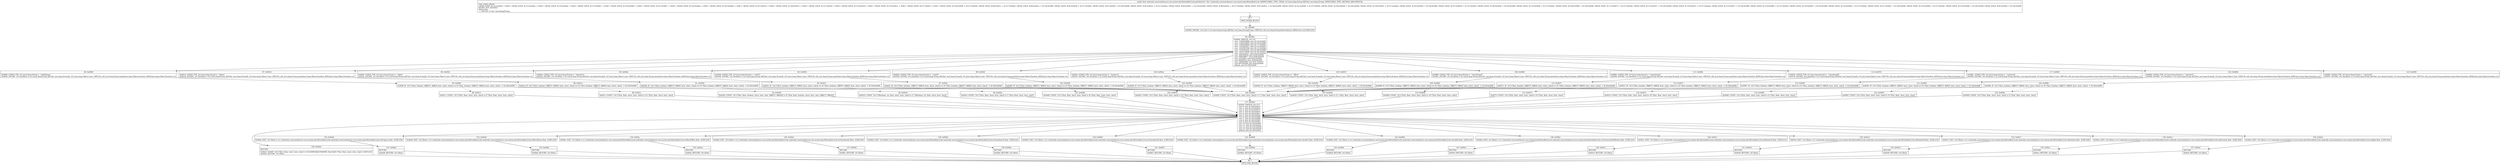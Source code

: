 digraph "CFG forandroidx.constraintlayout.core.motion.key.MotionKeyCycle.getValue(Ljava\/lang\/String;)F" {
Node_79 [shape=record,label="{79\:\ ?|MTH_ENTER_BLOCK\l}"];
Node_81 [shape=record,label="{81\:\ 0x0000|0x0000: INVOKE  (r0 I:int) = (r2 I:java.lang.String A[D('key' java.lang.String)]) type: VIRTUAL call: java.lang.String.hashCode():int A[MD:():int (c)] (LINE:202)\l}"];
Node_82 [shape=record,label="{82\:\ 0x0004|0x0004: SWITCH  (r0 I:??)\l case \-1249320806: goto B:123:0x0095\l case \-1249320805: goto B:120:0x008b\l case \-1249320804: goto B:117:0x0081\l case \-1225497657: goto B:114:0x0076\l case \-1225497656: goto B:111:0x006b\l case \-1225497655: goto B:108:0x0060\l case \-1019779949: goto B:105:0x0055\l case \-1001078227: goto B:102:0x004a\l case \-908189618: goto B:99:0x0040\l case \-908189617: goto B:96:0x0036\l case \-4379043: goto B:93:0x002b\l case 92909918: goto B:90:0x0020\l case 106629499: goto B:87:0x0014\l case 803192288: goto B:84:0x0009\l default: goto B:126:0x009f \l}"];
Node_84 [shape=record,label="{84\:\ 0x0009|0x0009: CONST_STR  (r0 I:java.lang.String) =  \"pathRotate\" \l0x000b: INVOKE  (r0 I:boolean) = (r2 I:java.lang.String A[D('key' java.lang.String)]), (r0 I:java.lang.Object) type: VIRTUAL call: java.lang.String.equals(java.lang.Object):boolean A[MD:(java.lang.Object):boolean (c)]\l}"];
Node_85 [shape=record,label="{85\:\ 0x000f|0x000f: IF  (r0 I:??[int, boolean, OBJECT, ARRAY, byte, short, char]) == (0 ??[int, boolean, OBJECT, ARRAY, byte, short, char])  \-\> B:126:0x009f \l}"];
Node_86 [shape=record,label="{86\:\ 0x0011|0x0011: CONST  (r0 I:??[int, float, short, byte, char]) = (5 ??[int, float, short, byte, char]) \l}"];
Node_127 [shape=record,label="{127\:\ 0x00a0|0x00a0: SWITCH  (r0 I:??)\l case 0: goto B:156:0x00cd\l case 1: goto B:154:0x00ca\l case 2: goto B:152:0x00c7\l case 3: goto B:150:0x00c4\l case 4: goto B:148:0x00c1\l case 5: goto B:146:0x00be\l case 6: goto B:144:0x00bb\l case 7: goto B:142:0x00b8\l case 8: goto B:140:0x00b5\l case 9: goto B:138:0x00b2\l case 10: goto B:136:0x00af\l case 11: goto B:134:0x00ac\l case 12: goto B:132:0x00a9\l case 13: goto B:130:0x00a6\l default: goto B:128:0x00a3 \l}"];
Node_128 [shape=record,label="{128\:\ 0x00a3|RETURN\l|0x00a3: CONST  (r0 I:??[int, float, short, byte, char]) = (2143289344(0x7fc00000, float:NaN) ??[int, float, short, byte, char])  (LINE:232)\l0x00a5: RETURN  (r0 I:float) \l}"];
Node_80 [shape=record,label="{80\:\ ?|MTH_EXIT_BLOCK\l}"];
Node_130 [shape=record,label="{130\:\ 0x00a6|0x00a6: IGET  (r0 I:float) = (r1 I:androidx.constraintlayout.core.motion.key.MotionKeyCycle) androidx.constraintlayout.core.motion.key.MotionKeyCycle.mProgress float  (LINE:230)\l}"];
Node_131 [shape=record,label="{131\:\ 0x00a8|RETURN\l|0x00a8: RETURN  (r0 I:float) \l}"];
Node_132 [shape=record,label="{132\:\ 0x00a9|0x00a9: IGET  (r0 I:float) = (r1 I:androidx.constraintlayout.core.motion.key.MotionKeyCycle) androidx.constraintlayout.core.motion.key.MotionKeyCycle.mWavePhase float  (LINE:228)\l}"];
Node_133 [shape=record,label="{133\:\ 0x00ab|RETURN\l|0x00ab: RETURN  (r0 I:float) \l}"];
Node_134 [shape=record,label="{134\:\ 0x00ac|0x00ac: IGET  (r0 I:float) = (r1 I:androidx.constraintlayout.core.motion.key.MotionKeyCycle) androidx.constraintlayout.core.motion.key.MotionKeyCycle.mWaveOffset float  (LINE:226)\l}"];
Node_135 [shape=record,label="{135\:\ 0x00ae|RETURN\l|0x00ae: RETURN  (r0 I:float) \l}"];
Node_136 [shape=record,label="{136\:\ 0x00af|0x00af: IGET  (r0 I:float) = (r1 I:androidx.constraintlayout.core.motion.key.MotionKeyCycle) androidx.constraintlayout.core.motion.key.MotionKeyCycle.mTranslationZ float  (LINE:224)\l}"];
Node_137 [shape=record,label="{137\:\ 0x00b1|RETURN\l|0x00b1: RETURN  (r0 I:float) \l}"];
Node_138 [shape=record,label="{138\:\ 0x00b2|0x00b2: IGET  (r0 I:float) = (r1 I:androidx.constraintlayout.core.motion.key.MotionKeyCycle) androidx.constraintlayout.core.motion.key.MotionKeyCycle.mTranslationY float  (LINE:222)\l}"];
Node_139 [shape=record,label="{139\:\ 0x00b4|RETURN\l|0x00b4: RETURN  (r0 I:float) \l}"];
Node_140 [shape=record,label="{140\:\ 0x00b5|0x00b5: IGET  (r0 I:float) = (r1 I:androidx.constraintlayout.core.motion.key.MotionKeyCycle) androidx.constraintlayout.core.motion.key.MotionKeyCycle.mTranslationX float  (LINE:220)\l}"];
Node_141 [shape=record,label="{141\:\ 0x00b7|RETURN\l|0x00b7: RETURN  (r0 I:float) \l}"];
Node_142 [shape=record,label="{142\:\ 0x00b8|0x00b8: IGET  (r0 I:float) = (r1 I:androidx.constraintlayout.core.motion.key.MotionKeyCycle) androidx.constraintlayout.core.motion.key.MotionKeyCycle.mScaleY float  (LINE:218)\l}"];
Node_143 [shape=record,label="{143\:\ 0x00ba|RETURN\l|0x00ba: RETURN  (r0 I:float) \l}"];
Node_144 [shape=record,label="{144\:\ 0x00bb|0x00bb: IGET  (r0 I:float) = (r1 I:androidx.constraintlayout.core.motion.key.MotionKeyCycle) androidx.constraintlayout.core.motion.key.MotionKeyCycle.mScaleX float  (LINE:216)\l}"];
Node_145 [shape=record,label="{145\:\ 0x00bd|RETURN\l|0x00bd: RETURN  (r0 I:float) \l}"];
Node_146 [shape=record,label="{146\:\ 0x00be|0x00be: IGET  (r0 I:float) = (r1 I:androidx.constraintlayout.core.motion.key.MotionKeyCycle) androidx.constraintlayout.core.motion.key.MotionKeyCycle.mTransitionPathRotate float  (LINE:214)\l}"];
Node_147 [shape=record,label="{147\:\ 0x00c0|RETURN\l|0x00c0: RETURN  (r0 I:float) \l}"];
Node_148 [shape=record,label="{148\:\ 0x00c1|0x00c1: IGET  (r0 I:float) = (r1 I:androidx.constraintlayout.core.motion.key.MotionKeyCycle) androidx.constraintlayout.core.motion.key.MotionKeyCycle.mRotationY float  (LINE:212)\l}"];
Node_149 [shape=record,label="{149\:\ 0x00c3|RETURN\l|0x00c3: RETURN  (r0 I:float) \l}"];
Node_150 [shape=record,label="{150\:\ 0x00c4|0x00c4: IGET  (r0 I:float) = (r1 I:androidx.constraintlayout.core.motion.key.MotionKeyCycle) androidx.constraintlayout.core.motion.key.MotionKeyCycle.mRotationX float  (LINE:210)\l}"];
Node_151 [shape=record,label="{151\:\ 0x00c6|RETURN\l|0x00c6: RETURN  (r0 I:float) \l}"];
Node_152 [shape=record,label="{152\:\ 0x00c7|0x00c7: IGET  (r0 I:float) = (r1 I:androidx.constraintlayout.core.motion.key.MotionKeyCycle) androidx.constraintlayout.core.motion.key.MotionKeyCycle.mRotation float  (LINE:208)\l}"];
Node_153 [shape=record,label="{153\:\ 0x00c9|RETURN\l|0x00c9: RETURN  (r0 I:float) \l}"];
Node_154 [shape=record,label="{154\:\ 0x00ca|0x00ca: IGET  (r0 I:float) = (r1 I:androidx.constraintlayout.core.motion.key.MotionKeyCycle) androidx.constraintlayout.core.motion.key.MotionKeyCycle.mElevation float  (LINE:206)\l}"];
Node_155 [shape=record,label="{155\:\ 0x00cc|RETURN\l|0x00cc: RETURN  (r0 I:float) \l}"];
Node_156 [shape=record,label="{156\:\ 0x00cd|0x00cd: IGET  (r0 I:float) = (r1 I:androidx.constraintlayout.core.motion.key.MotionKeyCycle) androidx.constraintlayout.core.motion.key.MotionKeyCycle.mAlpha float  (LINE:204)\l}"];
Node_157 [shape=record,label="{157\:\ 0x00cf|RETURN\l|0x00cf: RETURN  (r0 I:float) \l}"];
Node_87 [shape=record,label="{87\:\ 0x0014|0x0014: CONST_STR  (r0 I:java.lang.String) =  \"phase\" \l0x0016: INVOKE  (r0 I:boolean) = (r2 I:java.lang.String A[D('key' java.lang.String)]), (r0 I:java.lang.Object) type: VIRTUAL call: java.lang.String.equals(java.lang.Object):boolean A[MD:(java.lang.Object):boolean (c)]\l}"];
Node_88 [shape=record,label="{88\:\ 0x001a|0x001a: IF  (r0 I:??[int, boolean, OBJECT, ARRAY, byte, short, char]) == (0 ??[int, boolean, OBJECT, ARRAY, byte, short, char])  \-\> B:126:0x009f \l}"];
Node_89 [shape=record,label="{89\:\ 0x001c|0x001c: CONST  (r0 I:??[int, float, short, byte, char]) = (12 ??[int, float, short, byte, char]) \l}"];
Node_90 [shape=record,label="{90\:\ 0x0020|0x0020: CONST_STR  (r0 I:java.lang.String) =  \"alpha\" \l0x0022: INVOKE  (r0 I:boolean) = (r2 I:java.lang.String A[D('key' java.lang.String)]), (r0 I:java.lang.Object) type: VIRTUAL call: java.lang.String.equals(java.lang.Object):boolean A[MD:(java.lang.Object):boolean (c)]\l}"];
Node_91 [shape=record,label="{91\:\ 0x0026|0x0026: IF  (r0 I:??[int, boolean, OBJECT, ARRAY, byte, short, char]) == (0 ??[int, boolean, OBJECT, ARRAY, byte, short, char])  \-\> B:126:0x009f \l}"];
Node_92 [shape=record,label="{92\:\ 0x0028|0x0028: CONST  (r0 I:??[int, float, boolean, short, byte, char, OBJECT, ARRAY]) = (0 ??[int, float, boolean, short, byte, char, OBJECT, ARRAY]) \l}"];
Node_93 [shape=record,label="{93\:\ 0x002b|0x002b: CONST_STR  (r0 I:java.lang.String) =  \"elevation\" \l0x002d: INVOKE  (r0 I:boolean) = (r2 I:java.lang.String A[D('key' java.lang.String)]), (r0 I:java.lang.Object) type: VIRTUAL call: java.lang.String.equals(java.lang.Object):boolean A[MD:(java.lang.Object):boolean (c)]\l}"];
Node_94 [shape=record,label="{94\:\ 0x0031|0x0031: IF  (r0 I:??[int, boolean, OBJECT, ARRAY, byte, short, char]) == (0 ??[int, boolean, OBJECT, ARRAY, byte, short, char])  \-\> B:126:0x009f \l}"];
Node_95 [shape=record,label="{95\:\ 0x0033|0x0033: CONST  (r0 I:??[boolean, int, float, short, byte, char]) = (1 ??[boolean, int, float, short, byte, char]) \l}"];
Node_96 [shape=record,label="{96\:\ 0x0036|0x0036: CONST_STR  (r0 I:java.lang.String) =  \"scaleY\" \l0x0038: INVOKE  (r0 I:boolean) = (r2 I:java.lang.String A[D('key' java.lang.String)]), (r0 I:java.lang.Object) type: VIRTUAL call: java.lang.String.equals(java.lang.Object):boolean A[MD:(java.lang.Object):boolean (c)]\l}"];
Node_97 [shape=record,label="{97\:\ 0x003c|0x003c: IF  (r0 I:??[int, boolean, OBJECT, ARRAY, byte, short, char]) == (0 ??[int, boolean, OBJECT, ARRAY, byte, short, char])  \-\> B:126:0x009f \l}"];
Node_98 [shape=record,label="{98\:\ 0x003e|0x003e: CONST  (r0 I:??[int, float, short, byte, char]) = (7 ??[int, float, short, byte, char]) \l}"];
Node_99 [shape=record,label="{99\:\ 0x0040|0x0040: CONST_STR  (r0 I:java.lang.String) =  \"scaleX\" \l0x0042: INVOKE  (r0 I:boolean) = (r2 I:java.lang.String A[D('key' java.lang.String)]), (r0 I:java.lang.Object) type: VIRTUAL call: java.lang.String.equals(java.lang.Object):boolean A[MD:(java.lang.Object):boolean (c)]\l}"];
Node_100 [shape=record,label="{100\:\ 0x0046|0x0046: IF  (r0 I:??[int, boolean, OBJECT, ARRAY, byte, short, char]) == (0 ??[int, boolean, OBJECT, ARRAY, byte, short, char])  \-\> B:126:0x009f \l}"];
Node_101 [shape=record,label="{101\:\ 0x0048|0x0048: CONST  (r0 I:??[int, float, short, byte, char]) = (6 ??[int, float, short, byte, char]) \l}"];
Node_102 [shape=record,label="{102\:\ 0x004a|0x004a: CONST_STR  (r0 I:java.lang.String) =  \"progress\" \l0x004c: INVOKE  (r0 I:boolean) = (r2 I:java.lang.String A[D('key' java.lang.String)]), (r0 I:java.lang.Object) type: VIRTUAL call: java.lang.String.equals(java.lang.Object):boolean A[MD:(java.lang.Object):boolean (c)]\l}"];
Node_103 [shape=record,label="{103\:\ 0x0050|0x0050: IF  (r0 I:??[int, boolean, OBJECT, ARRAY, byte, short, char]) == (0 ??[int, boolean, OBJECT, ARRAY, byte, short, char])  \-\> B:126:0x009f \l}"];
Node_104 [shape=record,label="{104\:\ 0x0052|0x0052: CONST  (r0 I:??[int, float, short, byte, char]) = (13 ??[int, float, short, byte, char]) \l}"];
Node_105 [shape=record,label="{105\:\ 0x0055|0x0055: CONST_STR  (r0 I:java.lang.String) =  \"offset\" \l0x0057: INVOKE  (r0 I:boolean) = (r2 I:java.lang.String A[D('key' java.lang.String)]), (r0 I:java.lang.Object) type: VIRTUAL call: java.lang.String.equals(java.lang.Object):boolean A[MD:(java.lang.Object):boolean (c)]\l}"];
Node_106 [shape=record,label="{106\:\ 0x005b|0x005b: IF  (r0 I:??[int, boolean, OBJECT, ARRAY, byte, short, char]) == (0 ??[int, boolean, OBJECT, ARRAY, byte, short, char])  \-\> B:126:0x009f \l}"];
Node_107 [shape=record,label="{107\:\ 0x005d|0x005d: CONST  (r0 I:??[int, float, short, byte, char]) = (11 ??[int, float, short, byte, char]) \l}"];
Node_108 [shape=record,label="{108\:\ 0x0060|0x0060: CONST_STR  (r0 I:java.lang.String) =  \"translationZ\" \l0x0062: INVOKE  (r0 I:boolean) = (r2 I:java.lang.String A[D('key' java.lang.String)]), (r0 I:java.lang.Object) type: VIRTUAL call: java.lang.String.equals(java.lang.Object):boolean A[MD:(java.lang.Object):boolean (c)]\l}"];
Node_109 [shape=record,label="{109\:\ 0x0066|0x0066: IF  (r0 I:??[int, boolean, OBJECT, ARRAY, byte, short, char]) == (0 ??[int, boolean, OBJECT, ARRAY, byte, short, char])  \-\> B:126:0x009f \l}"];
Node_110 [shape=record,label="{110\:\ 0x0068|0x0068: CONST  (r0 I:??[int, float, short, byte, char]) = (10 ??[int, float, short, byte, char]) \l}"];
Node_111 [shape=record,label="{111\:\ 0x006b|0x006b: CONST_STR  (r0 I:java.lang.String) =  \"translationY\" \l0x006d: INVOKE  (r0 I:boolean) = (r2 I:java.lang.String A[D('key' java.lang.String)]), (r0 I:java.lang.Object) type: VIRTUAL call: java.lang.String.equals(java.lang.Object):boolean A[MD:(java.lang.Object):boolean (c)]\l}"];
Node_112 [shape=record,label="{112\:\ 0x0071|0x0071: IF  (r0 I:??[int, boolean, OBJECT, ARRAY, byte, short, char]) == (0 ??[int, boolean, OBJECT, ARRAY, byte, short, char])  \-\> B:126:0x009f \l}"];
Node_113 [shape=record,label="{113\:\ 0x0073|0x0073: CONST  (r0 I:??[int, float, short, byte, char]) = (9 ??[int, float, short, byte, char]) \l}"];
Node_114 [shape=record,label="{114\:\ 0x0076|0x0076: CONST_STR  (r0 I:java.lang.String) =  \"translationX\" \l0x0078: INVOKE  (r0 I:boolean) = (r2 I:java.lang.String A[D('key' java.lang.String)]), (r0 I:java.lang.Object) type: VIRTUAL call: java.lang.String.equals(java.lang.Object):boolean A[MD:(java.lang.Object):boolean (c)]\l}"];
Node_115 [shape=record,label="{115\:\ 0x007c|0x007c: IF  (r0 I:??[int, boolean, OBJECT, ARRAY, byte, short, char]) == (0 ??[int, boolean, OBJECT, ARRAY, byte, short, char])  \-\> B:126:0x009f \l}"];
Node_116 [shape=record,label="{116\:\ 0x007e|0x007e: CONST  (r0 I:??[int, float, short, byte, char]) = (8 ??[int, float, short, byte, char]) \l}"];
Node_117 [shape=record,label="{117\:\ 0x0081|0x0081: CONST_STR  (r0 I:java.lang.String) =  \"rotationZ\" \l0x0083: INVOKE  (r0 I:boolean) = (r2 I:java.lang.String A[D('key' java.lang.String)]), (r0 I:java.lang.Object) type: VIRTUAL call: java.lang.String.equals(java.lang.Object):boolean A[MD:(java.lang.Object):boolean (c)]\l}"];
Node_118 [shape=record,label="{118\:\ 0x0087|0x0087: IF  (r0 I:??[int, boolean, OBJECT, ARRAY, byte, short, char]) == (0 ??[int, boolean, OBJECT, ARRAY, byte, short, char])  \-\> B:126:0x009f \l}"];
Node_119 [shape=record,label="{119\:\ 0x0089|0x0089: CONST  (r0 I:??[int, float, short, byte, char]) = (2 ??[int, float, short, byte, char]) \l}"];
Node_120 [shape=record,label="{120\:\ 0x008b|0x008b: CONST_STR  (r0 I:java.lang.String) =  \"rotationY\" \l0x008d: INVOKE  (r0 I:boolean) = (r2 I:java.lang.String A[D('key' java.lang.String)]), (r0 I:java.lang.Object) type: VIRTUAL call: java.lang.String.equals(java.lang.Object):boolean A[MD:(java.lang.Object):boolean (c)]\l}"];
Node_121 [shape=record,label="{121\:\ 0x0091|0x0091: IF  (r0 I:??[int, boolean, OBJECT, ARRAY, byte, short, char]) == (0 ??[int, boolean, OBJECT, ARRAY, byte, short, char])  \-\> B:126:0x009f \l}"];
Node_122 [shape=record,label="{122\:\ 0x0093|0x0093: CONST  (r0 I:??[int, float, short, byte, char]) = (4 ??[int, float, short, byte, char]) \l}"];
Node_123 [shape=record,label="{123\:\ 0x0095|0x0095: CONST_STR  (r0 I:java.lang.String) =  \"rotationX\" \l0x0097: INVOKE  (r0 I:boolean) = (r2 I:java.lang.String A[D('key' java.lang.String)]), (r0 I:java.lang.Object) type: VIRTUAL call: java.lang.String.equals(java.lang.Object):boolean A[MD:(java.lang.Object):boolean (c)]\l}"];
Node_124 [shape=record,label="{124\:\ 0x009b|0x009b: IF  (r0 I:??[int, boolean, OBJECT, ARRAY, byte, short, char]) == (0 ??[int, boolean, OBJECT, ARRAY, byte, short, char])  \-\> B:126:0x009f \l}"];
Node_125 [shape=record,label="{125\:\ 0x009d|0x009d: CONST  (r0 I:??[int, float, short, byte, char]) = (3 ??[int, float, short, byte, char]) \l}"];
Node_126 [shape=record,label="{126\:\ 0x009f|0x009f: CONST  (r0 I:??[int, float, short, byte, char]) = (\-1 ??[int, float, short, byte, char]) \l}"];
MethodNode[shape=record,label="{public float androidx.constraintlayout.core.motion.key.MotionKeyCycle.getValue((r1 'this' I:androidx.constraintlayout.core.motion.key.MotionKeyCycle A[IMMUTABLE_TYPE, THIS]), (r2 I:java.lang.String A[D('key' java.lang.String), IMMUTABLE_TYPE, METHOD_ARGUMENT]))  | USE_LINES_HINTS\lCROSS_EDGE: B:131:0x00a8 \-\> B:80:?, CROSS_EDGE: B:133:0x00ab \-\> B:80:?, CROSS_EDGE: B:135:0x00ae \-\> B:80:?, CROSS_EDGE: B:137:0x00b1 \-\> B:80:?, CROSS_EDGE: B:139:0x00b4 \-\> B:80:?, CROSS_EDGE: B:141:0x00b7 \-\> B:80:?, CROSS_EDGE: B:143:0x00ba \-\> B:80:?, CROSS_EDGE: B:145:0x00bd \-\> B:80:?, CROSS_EDGE: B:147:0x00c0 \-\> B:80:?, CROSS_EDGE: B:149:0x00c3 \-\> B:80:?, CROSS_EDGE: B:151:0x00c6 \-\> B:80:?, CROSS_EDGE: B:153:0x00c9 \-\> B:80:?, CROSS_EDGE: B:155:0x00cc \-\> B:80:?, CROSS_EDGE: B:157:0x00cf \-\> B:80:?, CROSS_EDGE: B:126:0x009f \-\> B:127:0x00a0, CROSS_EDGE: B:89:0x001c \-\> B:127:0x00a0, CROSS_EDGE: B:88:0x001a \-\> B:126:0x009f, CROSS_EDGE: B:92:0x0028 \-\> B:127:0x00a0, CROSS_EDGE: B:91:0x0026 \-\> B:126:0x009f, CROSS_EDGE: B:95:0x0033 \-\> B:127:0x00a0, CROSS_EDGE: B:94:0x0031 \-\> B:126:0x009f, CROSS_EDGE: B:98:0x003e \-\> B:127:0x00a0, CROSS_EDGE: B:97:0x003c \-\> B:126:0x009f, CROSS_EDGE: B:101:0x0048 \-\> B:127:0x00a0, CROSS_EDGE: B:100:0x0046 \-\> B:126:0x009f, CROSS_EDGE: B:104:0x0052 \-\> B:127:0x00a0, CROSS_EDGE: B:103:0x0050 \-\> B:126:0x009f, CROSS_EDGE: B:107:0x005d \-\> B:127:0x00a0, CROSS_EDGE: B:106:0x005b \-\> B:126:0x009f, CROSS_EDGE: B:110:0x0068 \-\> B:127:0x00a0, CROSS_EDGE: B:109:0x0066 \-\> B:126:0x009f, CROSS_EDGE: B:113:0x0073 \-\> B:127:0x00a0, CROSS_EDGE: B:112:0x0071 \-\> B:126:0x009f, CROSS_EDGE: B:116:0x007e \-\> B:127:0x00a0, CROSS_EDGE: B:115:0x007c \-\> B:126:0x009f, CROSS_EDGE: B:119:0x0089 \-\> B:127:0x00a0, CROSS_EDGE: B:118:0x0087 \-\> B:126:0x009f, CROSS_EDGE: B:122:0x0093 \-\> B:127:0x00a0, CROSS_EDGE: B:121:0x0091 \-\> B:126:0x009f, CROSS_EDGE: B:125:0x009d \-\> B:127:0x00a0, CROSS_EDGE: B:124:0x009b \-\> B:126:0x009f, CROSS_EDGE: B:82:0x0004 \-\> B:126:0x009f\lINLINE_NOT_NEEDED\lDebug Info:\l  \-1 \-0x0129: r2 'key' Ljava\/lang\/String;\l}"];
MethodNode -> Node_79;Node_79 -> Node_81;
Node_81 -> Node_82;
Node_82 -> Node_84;
Node_82 -> Node_87;
Node_82 -> Node_90;
Node_82 -> Node_93;
Node_82 -> Node_96;
Node_82 -> Node_99;
Node_82 -> Node_102;
Node_82 -> Node_105;
Node_82 -> Node_108;
Node_82 -> Node_111;
Node_82 -> Node_114;
Node_82 -> Node_117;
Node_82 -> Node_120;
Node_82 -> Node_123;
Node_82 -> Node_126;
Node_84 -> Node_85;
Node_85 -> Node_86[style=dashed];
Node_85 -> Node_126;
Node_86 -> Node_127;
Node_127 -> Node_128;
Node_127 -> Node_130;
Node_127 -> Node_132;
Node_127 -> Node_134;
Node_127 -> Node_136;
Node_127 -> Node_138;
Node_127 -> Node_140;
Node_127 -> Node_142;
Node_127 -> Node_144;
Node_127 -> Node_146;
Node_127 -> Node_148;
Node_127 -> Node_150;
Node_127 -> Node_152;
Node_127 -> Node_154;
Node_127 -> Node_156;
Node_128 -> Node_80;
Node_130 -> Node_131;
Node_131 -> Node_80;
Node_132 -> Node_133;
Node_133 -> Node_80;
Node_134 -> Node_135;
Node_135 -> Node_80;
Node_136 -> Node_137;
Node_137 -> Node_80;
Node_138 -> Node_139;
Node_139 -> Node_80;
Node_140 -> Node_141;
Node_141 -> Node_80;
Node_142 -> Node_143;
Node_143 -> Node_80;
Node_144 -> Node_145;
Node_145 -> Node_80;
Node_146 -> Node_147;
Node_147 -> Node_80;
Node_148 -> Node_149;
Node_149 -> Node_80;
Node_150 -> Node_151;
Node_151 -> Node_80;
Node_152 -> Node_153;
Node_153 -> Node_80;
Node_154 -> Node_155;
Node_155 -> Node_80;
Node_156 -> Node_157;
Node_157 -> Node_80;
Node_87 -> Node_88;
Node_88 -> Node_89[style=dashed];
Node_88 -> Node_126;
Node_89 -> Node_127;
Node_90 -> Node_91;
Node_91 -> Node_92[style=dashed];
Node_91 -> Node_126;
Node_92 -> Node_127;
Node_93 -> Node_94;
Node_94 -> Node_95[style=dashed];
Node_94 -> Node_126;
Node_95 -> Node_127;
Node_96 -> Node_97;
Node_97 -> Node_98[style=dashed];
Node_97 -> Node_126;
Node_98 -> Node_127;
Node_99 -> Node_100;
Node_100 -> Node_101[style=dashed];
Node_100 -> Node_126;
Node_101 -> Node_127;
Node_102 -> Node_103;
Node_103 -> Node_104[style=dashed];
Node_103 -> Node_126;
Node_104 -> Node_127;
Node_105 -> Node_106;
Node_106 -> Node_107[style=dashed];
Node_106 -> Node_126;
Node_107 -> Node_127;
Node_108 -> Node_109;
Node_109 -> Node_110[style=dashed];
Node_109 -> Node_126;
Node_110 -> Node_127;
Node_111 -> Node_112;
Node_112 -> Node_113[style=dashed];
Node_112 -> Node_126;
Node_113 -> Node_127;
Node_114 -> Node_115;
Node_115 -> Node_116[style=dashed];
Node_115 -> Node_126;
Node_116 -> Node_127;
Node_117 -> Node_118;
Node_118 -> Node_119[style=dashed];
Node_118 -> Node_126;
Node_119 -> Node_127;
Node_120 -> Node_121;
Node_121 -> Node_122[style=dashed];
Node_121 -> Node_126;
Node_122 -> Node_127;
Node_123 -> Node_124;
Node_124 -> Node_125[style=dashed];
Node_124 -> Node_126;
Node_125 -> Node_127;
Node_126 -> Node_127;
}

